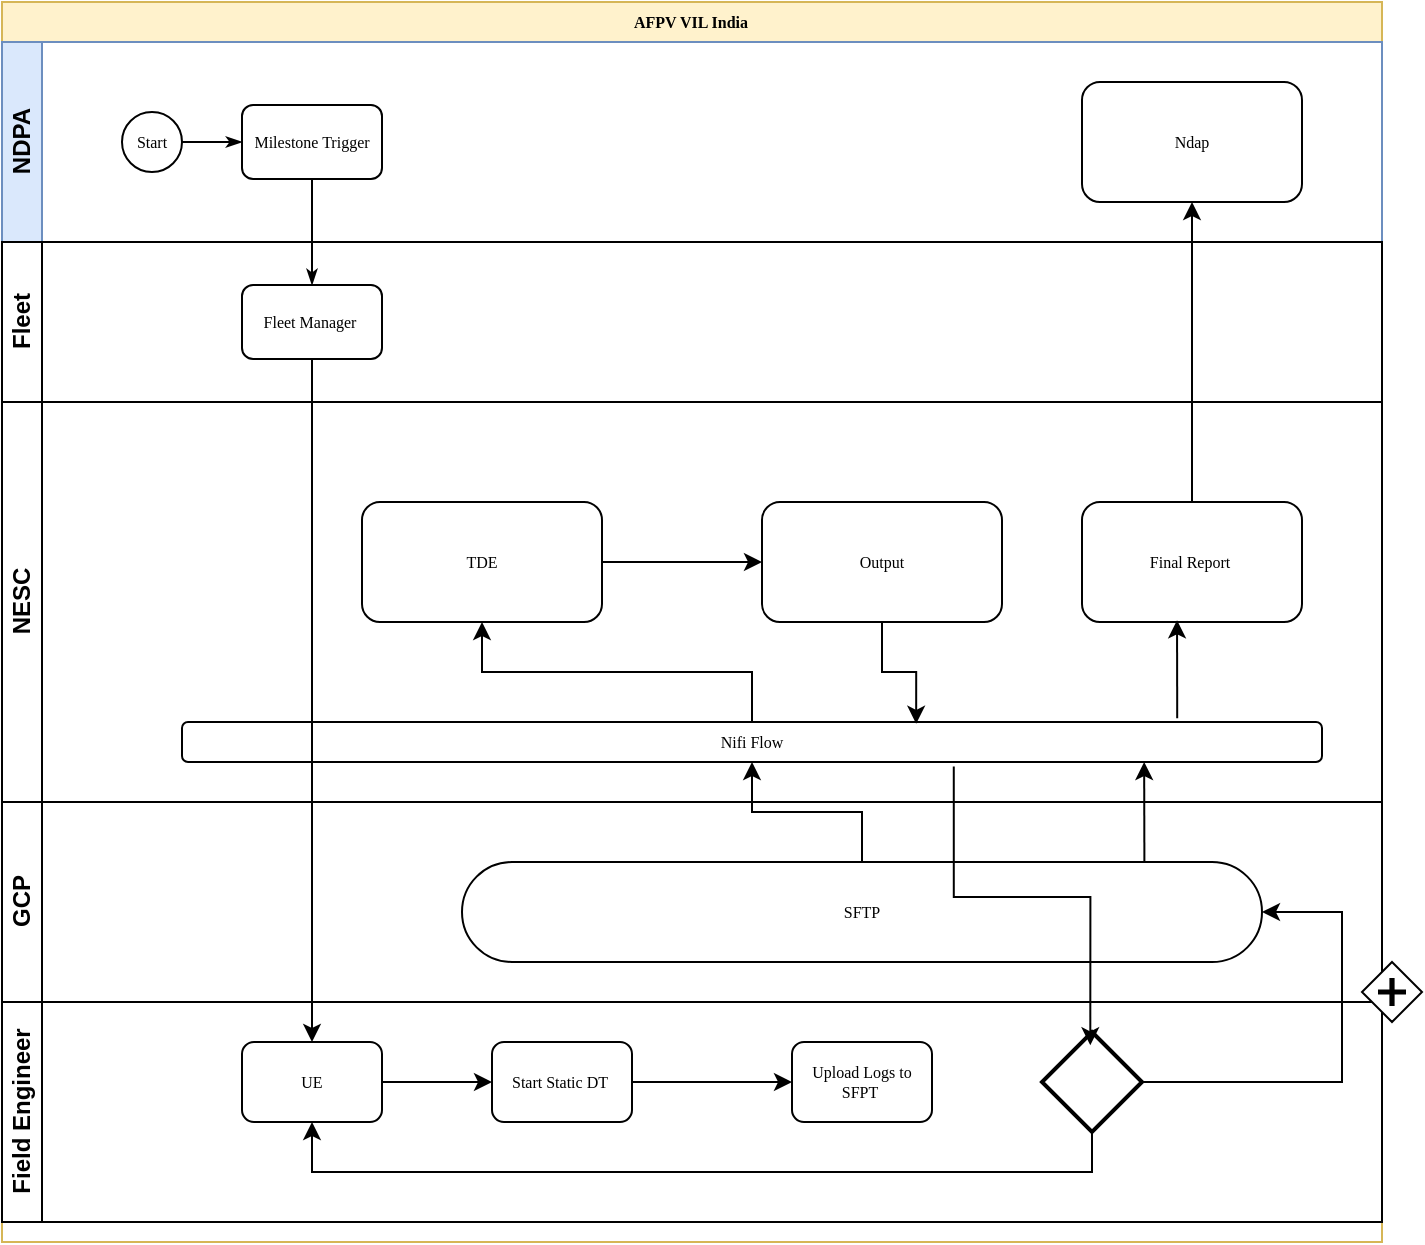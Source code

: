 <mxfile version="24.7.17">
  <diagram name="Page-1" id="c7488fd3-1785-93aa-aadb-54a6760d102a">
    <mxGraphModel dx="1195" dy="635" grid="1" gridSize="10" guides="1" tooltips="1" connect="1" arrows="1" fold="1" page="1" pageScale="1" pageWidth="1100" pageHeight="850" background="none" math="0" shadow="0">
      <root>
        <mxCell id="0" />
        <mxCell id="1" parent="0" />
        <mxCell id="2b4e8129b02d487f-1" value="AFPV VIL India&amp;nbsp;" style="swimlane;html=1;childLayout=stackLayout;horizontal=1;startSize=20;horizontalStack=0;rounded=0;shadow=0;labelBackgroundColor=none;strokeWidth=1;fontFamily=Verdana;fontSize=8;align=center;fillColor=#fff2cc;strokeColor=#d6b656;" parent="1" vertex="1">
          <mxGeometry x="200" y="10" width="690" height="620" as="geometry" />
        </mxCell>
        <mxCell id="2b4e8129b02d487f-2" value="NDPA" style="swimlane;html=1;startSize=20;horizontal=0;fillColor=#dae8fc;strokeColor=#6c8ebf;gradientColor=none;" parent="2b4e8129b02d487f-1" vertex="1">
          <mxGeometry y="20" width="690" height="100" as="geometry" />
        </mxCell>
        <mxCell id="2b4e8129b02d487f-18" style="edgeStyle=orthogonalEdgeStyle;rounded=0;html=1;labelBackgroundColor=none;startArrow=none;startFill=0;startSize=5;endArrow=classicThin;endFill=1;endSize=5;jettySize=auto;orthogonalLoop=1;strokeWidth=1;fontFamily=Verdana;fontSize=8" parent="2b4e8129b02d487f-2" source="2b4e8129b02d487f-5" target="2b4e8129b02d487f-6" edge="1">
          <mxGeometry relative="1" as="geometry" />
        </mxCell>
        <mxCell id="2b4e8129b02d487f-5" value="Start" style="ellipse;whiteSpace=wrap;html=1;rounded=0;shadow=0;labelBackgroundColor=none;strokeWidth=1;fontFamily=Verdana;fontSize=8;align=center;" parent="2b4e8129b02d487f-2" vertex="1">
          <mxGeometry x="60" y="35" width="30" height="30" as="geometry" />
        </mxCell>
        <mxCell id="2b4e8129b02d487f-6" value="Milestone Trigger" style="rounded=1;whiteSpace=wrap;html=1;shadow=0;labelBackgroundColor=none;strokeWidth=1;fontFamily=Verdana;fontSize=8;align=center;" parent="2b4e8129b02d487f-2" vertex="1">
          <mxGeometry x="120" y="31.5" width="70" height="37" as="geometry" />
        </mxCell>
        <mxCell id="iS7uTXhmOtBCeSAI_-wE-41" value="Ndap" style="rounded=1;whiteSpace=wrap;html=1;shadow=0;labelBackgroundColor=none;strokeWidth=1;fontFamily=Verdana;fontSize=8;align=center;" vertex="1" parent="2b4e8129b02d487f-2">
          <mxGeometry x="540" y="20" width="110" height="60" as="geometry" />
        </mxCell>
        <mxCell id="2b4e8129b02d487f-3" value="Fleet" style="swimlane;html=1;startSize=20;horizontal=0;" parent="2b4e8129b02d487f-1" vertex="1">
          <mxGeometry y="120" width="690" height="80" as="geometry" />
        </mxCell>
        <mxCell id="2b4e8129b02d487f-12" value="Fleet Manager&amp;nbsp;" style="rounded=1;whiteSpace=wrap;html=1;shadow=0;labelBackgroundColor=none;strokeWidth=1;fontFamily=Verdana;fontSize=8;align=center;" parent="2b4e8129b02d487f-3" vertex="1">
          <mxGeometry x="120" y="21.5" width="70" height="37" as="geometry" />
        </mxCell>
        <mxCell id="iS7uTXhmOtBCeSAI_-wE-12" value="NESC" style="swimlane;html=1;startSize=20;horizontal=0;" vertex="1" parent="2b4e8129b02d487f-1">
          <mxGeometry y="200" width="690" height="200" as="geometry">
            <mxRectangle y="320" width="680" height="30" as="alternateBounds" />
          </mxGeometry>
        </mxCell>
        <mxCell id="iS7uTXhmOtBCeSAI_-wE-20" value="" style="edgeStyle=orthogonalEdgeStyle;rounded=0;orthogonalLoop=1;jettySize=auto;html=1;" edge="1" parent="iS7uTXhmOtBCeSAI_-wE-12" source="iS7uTXhmOtBCeSAI_-wE-17" target="iS7uTXhmOtBCeSAI_-wE-19">
          <mxGeometry relative="1" as="geometry" />
        </mxCell>
        <mxCell id="iS7uTXhmOtBCeSAI_-wE-17" value="Nifi Flow" style="whiteSpace=wrap;html=1;fontSize=8;fontFamily=Verdana;rounded=1;shadow=0;labelBackgroundColor=none;strokeWidth=1;" vertex="1" parent="iS7uTXhmOtBCeSAI_-wE-12">
          <mxGeometry x="90" y="160" width="570" height="20" as="geometry" />
        </mxCell>
        <mxCell id="iS7uTXhmOtBCeSAI_-wE-22" value="" style="edgeStyle=orthogonalEdgeStyle;rounded=0;orthogonalLoop=1;jettySize=auto;html=1;" edge="1" parent="iS7uTXhmOtBCeSAI_-wE-12" source="iS7uTXhmOtBCeSAI_-wE-19" target="iS7uTXhmOtBCeSAI_-wE-21">
          <mxGeometry relative="1" as="geometry" />
        </mxCell>
        <mxCell id="iS7uTXhmOtBCeSAI_-wE-19" value="TDE" style="whiteSpace=wrap;html=1;fontSize=8;fontFamily=Verdana;rounded=1;shadow=0;labelBackgroundColor=none;strokeWidth=1;" vertex="1" parent="iS7uTXhmOtBCeSAI_-wE-12">
          <mxGeometry x="180" y="50" width="120" height="60" as="geometry" />
        </mxCell>
        <mxCell id="iS7uTXhmOtBCeSAI_-wE-21" value="Output" style="whiteSpace=wrap;html=1;fontSize=8;fontFamily=Verdana;rounded=1;shadow=0;labelBackgroundColor=none;strokeWidth=1;" vertex="1" parent="iS7uTXhmOtBCeSAI_-wE-12">
          <mxGeometry x="380" y="50" width="120" height="60" as="geometry" />
        </mxCell>
        <mxCell id="iS7uTXhmOtBCeSAI_-wE-24" style="edgeStyle=orthogonalEdgeStyle;rounded=0;orthogonalLoop=1;jettySize=auto;html=1;entryX=0.644;entryY=0.045;entryDx=0;entryDy=0;entryPerimeter=0;" edge="1" parent="iS7uTXhmOtBCeSAI_-wE-12" source="iS7uTXhmOtBCeSAI_-wE-21" target="iS7uTXhmOtBCeSAI_-wE-17">
          <mxGeometry relative="1" as="geometry" />
        </mxCell>
        <mxCell id="2b4e8129b02d487f-9" value="Final Report&amp;nbsp;" style="rounded=1;whiteSpace=wrap;html=1;shadow=0;labelBackgroundColor=none;strokeWidth=1;fontFamily=Verdana;fontSize=8;align=center;" parent="iS7uTXhmOtBCeSAI_-wE-12" vertex="1">
          <mxGeometry x="540" y="50" width="110" height="60" as="geometry" />
        </mxCell>
        <mxCell id="iS7uTXhmOtBCeSAI_-wE-38" value="" style="endArrow=classic;html=1;rounded=0;entryX=0.844;entryY=1.286;entryDx=0;entryDy=0;entryPerimeter=0;exitX=0.853;exitY=0.121;exitDx=0;exitDy=0;exitPerimeter=0;" edge="1" parent="iS7uTXhmOtBCeSAI_-wE-12">
          <mxGeometry width="50" height="50" relative="1" as="geometry">
            <mxPoint x="571.2" y="230.33" as="sourcePoint" />
            <mxPoint x="571.08" y="180" as="targetPoint" />
          </mxGeometry>
        </mxCell>
        <mxCell id="iS7uTXhmOtBCeSAI_-wE-40" value="" style="endArrow=classic;html=1;rounded=0;entryX=0.432;entryY=0.986;entryDx=0;entryDy=0;entryPerimeter=0;exitX=0.873;exitY=-0.093;exitDx=0;exitDy=0;exitPerimeter=0;" edge="1" parent="iS7uTXhmOtBCeSAI_-wE-12" source="iS7uTXhmOtBCeSAI_-wE-17" target="2b4e8129b02d487f-9">
          <mxGeometry width="50" height="50" relative="1" as="geometry">
            <mxPoint x="310" y="140" as="sourcePoint" />
            <mxPoint x="360" y="90" as="targetPoint" />
          </mxGeometry>
        </mxCell>
        <mxCell id="iS7uTXhmOtBCeSAI_-wE-1" value="GCP" style="swimlane;html=1;startSize=20;horizontal=0;" vertex="1" parent="2b4e8129b02d487f-1">
          <mxGeometry y="400" width="690" height="100" as="geometry">
            <mxRectangle y="320" width="680" height="30" as="alternateBounds" />
          </mxGeometry>
        </mxCell>
        <mxCell id="iS7uTXhmOtBCeSAI_-wE-13" value="SFTP" style="whiteSpace=wrap;html=1;fontSize=8;fontFamily=Verdana;rounded=1;shadow=0;labelBackgroundColor=none;strokeWidth=1;arcSize=50;" vertex="1" parent="iS7uTXhmOtBCeSAI_-wE-1">
          <mxGeometry x="230" y="30" width="400" height="50" as="geometry" />
        </mxCell>
        <mxCell id="2b4e8129b02d487f-24" style="edgeStyle=orthogonalEdgeStyle;rounded=0;html=1;labelBackgroundColor=none;startArrow=none;startFill=0;startSize=5;endArrow=classicThin;endFill=1;endSize=5;jettySize=auto;orthogonalLoop=1;strokeWidth=1;fontFamily=Verdana;fontSize=8" parent="2b4e8129b02d487f-1" source="2b4e8129b02d487f-6" target="2b4e8129b02d487f-12" edge="1">
          <mxGeometry relative="1" as="geometry" />
        </mxCell>
        <mxCell id="iS7uTXhmOtBCeSAI_-wE-5" style="edgeStyle=orthogonalEdgeStyle;rounded=0;orthogonalLoop=1;jettySize=auto;html=1;entryX=0.5;entryY=0;entryDx=0;entryDy=0;" edge="1" parent="2b4e8129b02d487f-1" source="2b4e8129b02d487f-12" target="2b4e8129b02d487f-14">
          <mxGeometry relative="1" as="geometry">
            <mxPoint x="155" y="440" as="targetPoint" />
          </mxGeometry>
        </mxCell>
        <mxCell id="2b4e8129b02d487f-4" value="Field Engineer" style="swimlane;html=1;startSize=20;horizontal=0;" parent="2b4e8129b02d487f-1" vertex="1">
          <mxGeometry y="500" width="690" height="110" as="geometry">
            <mxRectangle y="320" width="680" height="30" as="alternateBounds" />
          </mxGeometry>
        </mxCell>
        <mxCell id="iS7uTXhmOtBCeSAI_-wE-8" value="" style="edgeStyle=orthogonalEdgeStyle;rounded=0;orthogonalLoop=1;jettySize=auto;html=1;" edge="1" parent="2b4e8129b02d487f-4" source="2b4e8129b02d487f-14" target="iS7uTXhmOtBCeSAI_-wE-7">
          <mxGeometry relative="1" as="geometry" />
        </mxCell>
        <mxCell id="2b4e8129b02d487f-14" value="UE" style="rounded=1;whiteSpace=wrap;html=1;shadow=0;labelBackgroundColor=none;strokeWidth=1;fontFamily=Verdana;fontSize=8;align=center;" parent="2b4e8129b02d487f-4" vertex="1">
          <mxGeometry x="120" y="20.0" width="70" height="40" as="geometry" />
        </mxCell>
        <mxCell id="iS7uTXhmOtBCeSAI_-wE-11" value="" style="edgeStyle=orthogonalEdgeStyle;rounded=0;orthogonalLoop=1;jettySize=auto;html=1;" edge="1" parent="2b4e8129b02d487f-4" source="iS7uTXhmOtBCeSAI_-wE-7" target="iS7uTXhmOtBCeSAI_-wE-10">
          <mxGeometry relative="1" as="geometry" />
        </mxCell>
        <mxCell id="iS7uTXhmOtBCeSAI_-wE-7" value="Start Static DT&amp;nbsp;" style="whiteSpace=wrap;html=1;fontSize=8;fontFamily=Verdana;rounded=1;shadow=0;labelBackgroundColor=none;strokeWidth=1;" vertex="1" parent="2b4e8129b02d487f-4">
          <mxGeometry x="245" y="20" width="70" height="40" as="geometry" />
        </mxCell>
        <mxCell id="iS7uTXhmOtBCeSAI_-wE-10" value="Upload Logs to SFPT&amp;nbsp;" style="whiteSpace=wrap;html=1;fontSize=8;fontFamily=Verdana;rounded=1;shadow=0;labelBackgroundColor=none;strokeWidth=1;" vertex="1" parent="2b4e8129b02d487f-4">
          <mxGeometry x="395" y="20" width="70" height="40" as="geometry" />
        </mxCell>
        <mxCell id="iS7uTXhmOtBCeSAI_-wE-45" style="edgeStyle=orthogonalEdgeStyle;rounded=0;orthogonalLoop=1;jettySize=auto;html=1;entryX=0.5;entryY=1;entryDx=0;entryDy=0;" edge="1" parent="2b4e8129b02d487f-4" source="iS7uTXhmOtBCeSAI_-wE-31" target="2b4e8129b02d487f-14">
          <mxGeometry relative="1" as="geometry">
            <Array as="points">
              <mxPoint x="545" y="85" />
              <mxPoint x="155" y="85" />
            </Array>
          </mxGeometry>
        </mxCell>
        <mxCell id="iS7uTXhmOtBCeSAI_-wE-31" value="" style="strokeWidth=2;html=1;shape=mxgraph.flowchart.decision;whiteSpace=wrap;" vertex="1" parent="2b4e8129b02d487f-4">
          <mxGeometry x="520" y="15" width="50" height="50" as="geometry" />
        </mxCell>
        <mxCell id="iS7uTXhmOtBCeSAI_-wE-18" value="" style="edgeStyle=orthogonalEdgeStyle;rounded=0;orthogonalLoop=1;jettySize=auto;html=1;" edge="1" parent="2b4e8129b02d487f-1" source="iS7uTXhmOtBCeSAI_-wE-13" target="iS7uTXhmOtBCeSAI_-wE-17">
          <mxGeometry relative="1" as="geometry" />
        </mxCell>
        <mxCell id="iS7uTXhmOtBCeSAI_-wE-25" style="edgeStyle=orthogonalEdgeStyle;rounded=0;orthogonalLoop=1;jettySize=auto;html=1;entryX=0.483;entryY=0.133;entryDx=0;entryDy=0;entryPerimeter=0;exitX=0.677;exitY=1.114;exitDx=0;exitDy=0;exitPerimeter=0;" edge="1" parent="2b4e8129b02d487f-1" source="iS7uTXhmOtBCeSAI_-wE-17" target="iS7uTXhmOtBCeSAI_-wE-31">
          <mxGeometry relative="1" as="geometry" />
        </mxCell>
        <mxCell id="iS7uTXhmOtBCeSAI_-wE-33" style="edgeStyle=orthogonalEdgeStyle;rounded=0;orthogonalLoop=1;jettySize=auto;html=1;entryX=1;entryY=0.5;entryDx=0;entryDy=0;exitX=1;exitY=0.5;exitDx=0;exitDy=0;exitPerimeter=0;" edge="1" parent="2b4e8129b02d487f-1" source="iS7uTXhmOtBCeSAI_-wE-31" target="iS7uTXhmOtBCeSAI_-wE-13">
          <mxGeometry relative="1" as="geometry">
            <Array as="points">
              <mxPoint x="670" y="540" />
              <mxPoint x="670" y="455" />
            </Array>
          </mxGeometry>
        </mxCell>
        <mxCell id="iS7uTXhmOtBCeSAI_-wE-42" value="" style="edgeStyle=orthogonalEdgeStyle;rounded=0;orthogonalLoop=1;jettySize=auto;html=1;" edge="1" parent="2b4e8129b02d487f-1" source="2b4e8129b02d487f-9" target="iS7uTXhmOtBCeSAI_-wE-41">
          <mxGeometry relative="1" as="geometry" />
        </mxCell>
        <mxCell id="2b4e8129b02d487f-16" value="" style="shape=mxgraph.bpmn.shape;html=1;verticalLabelPosition=bottom;labelBackgroundColor=#ffffff;verticalAlign=top;perimeter=rhombusPerimeter;background=gateway;outline=none;symbol=parallelGw;rounded=1;shadow=0;strokeWidth=1;fontFamily=Verdana;fontSize=8;align=center;" parent="1" vertex="1">
          <mxGeometry x="880" y="490.0" width="30" height="30" as="geometry" />
        </mxCell>
      </root>
    </mxGraphModel>
  </diagram>
</mxfile>
